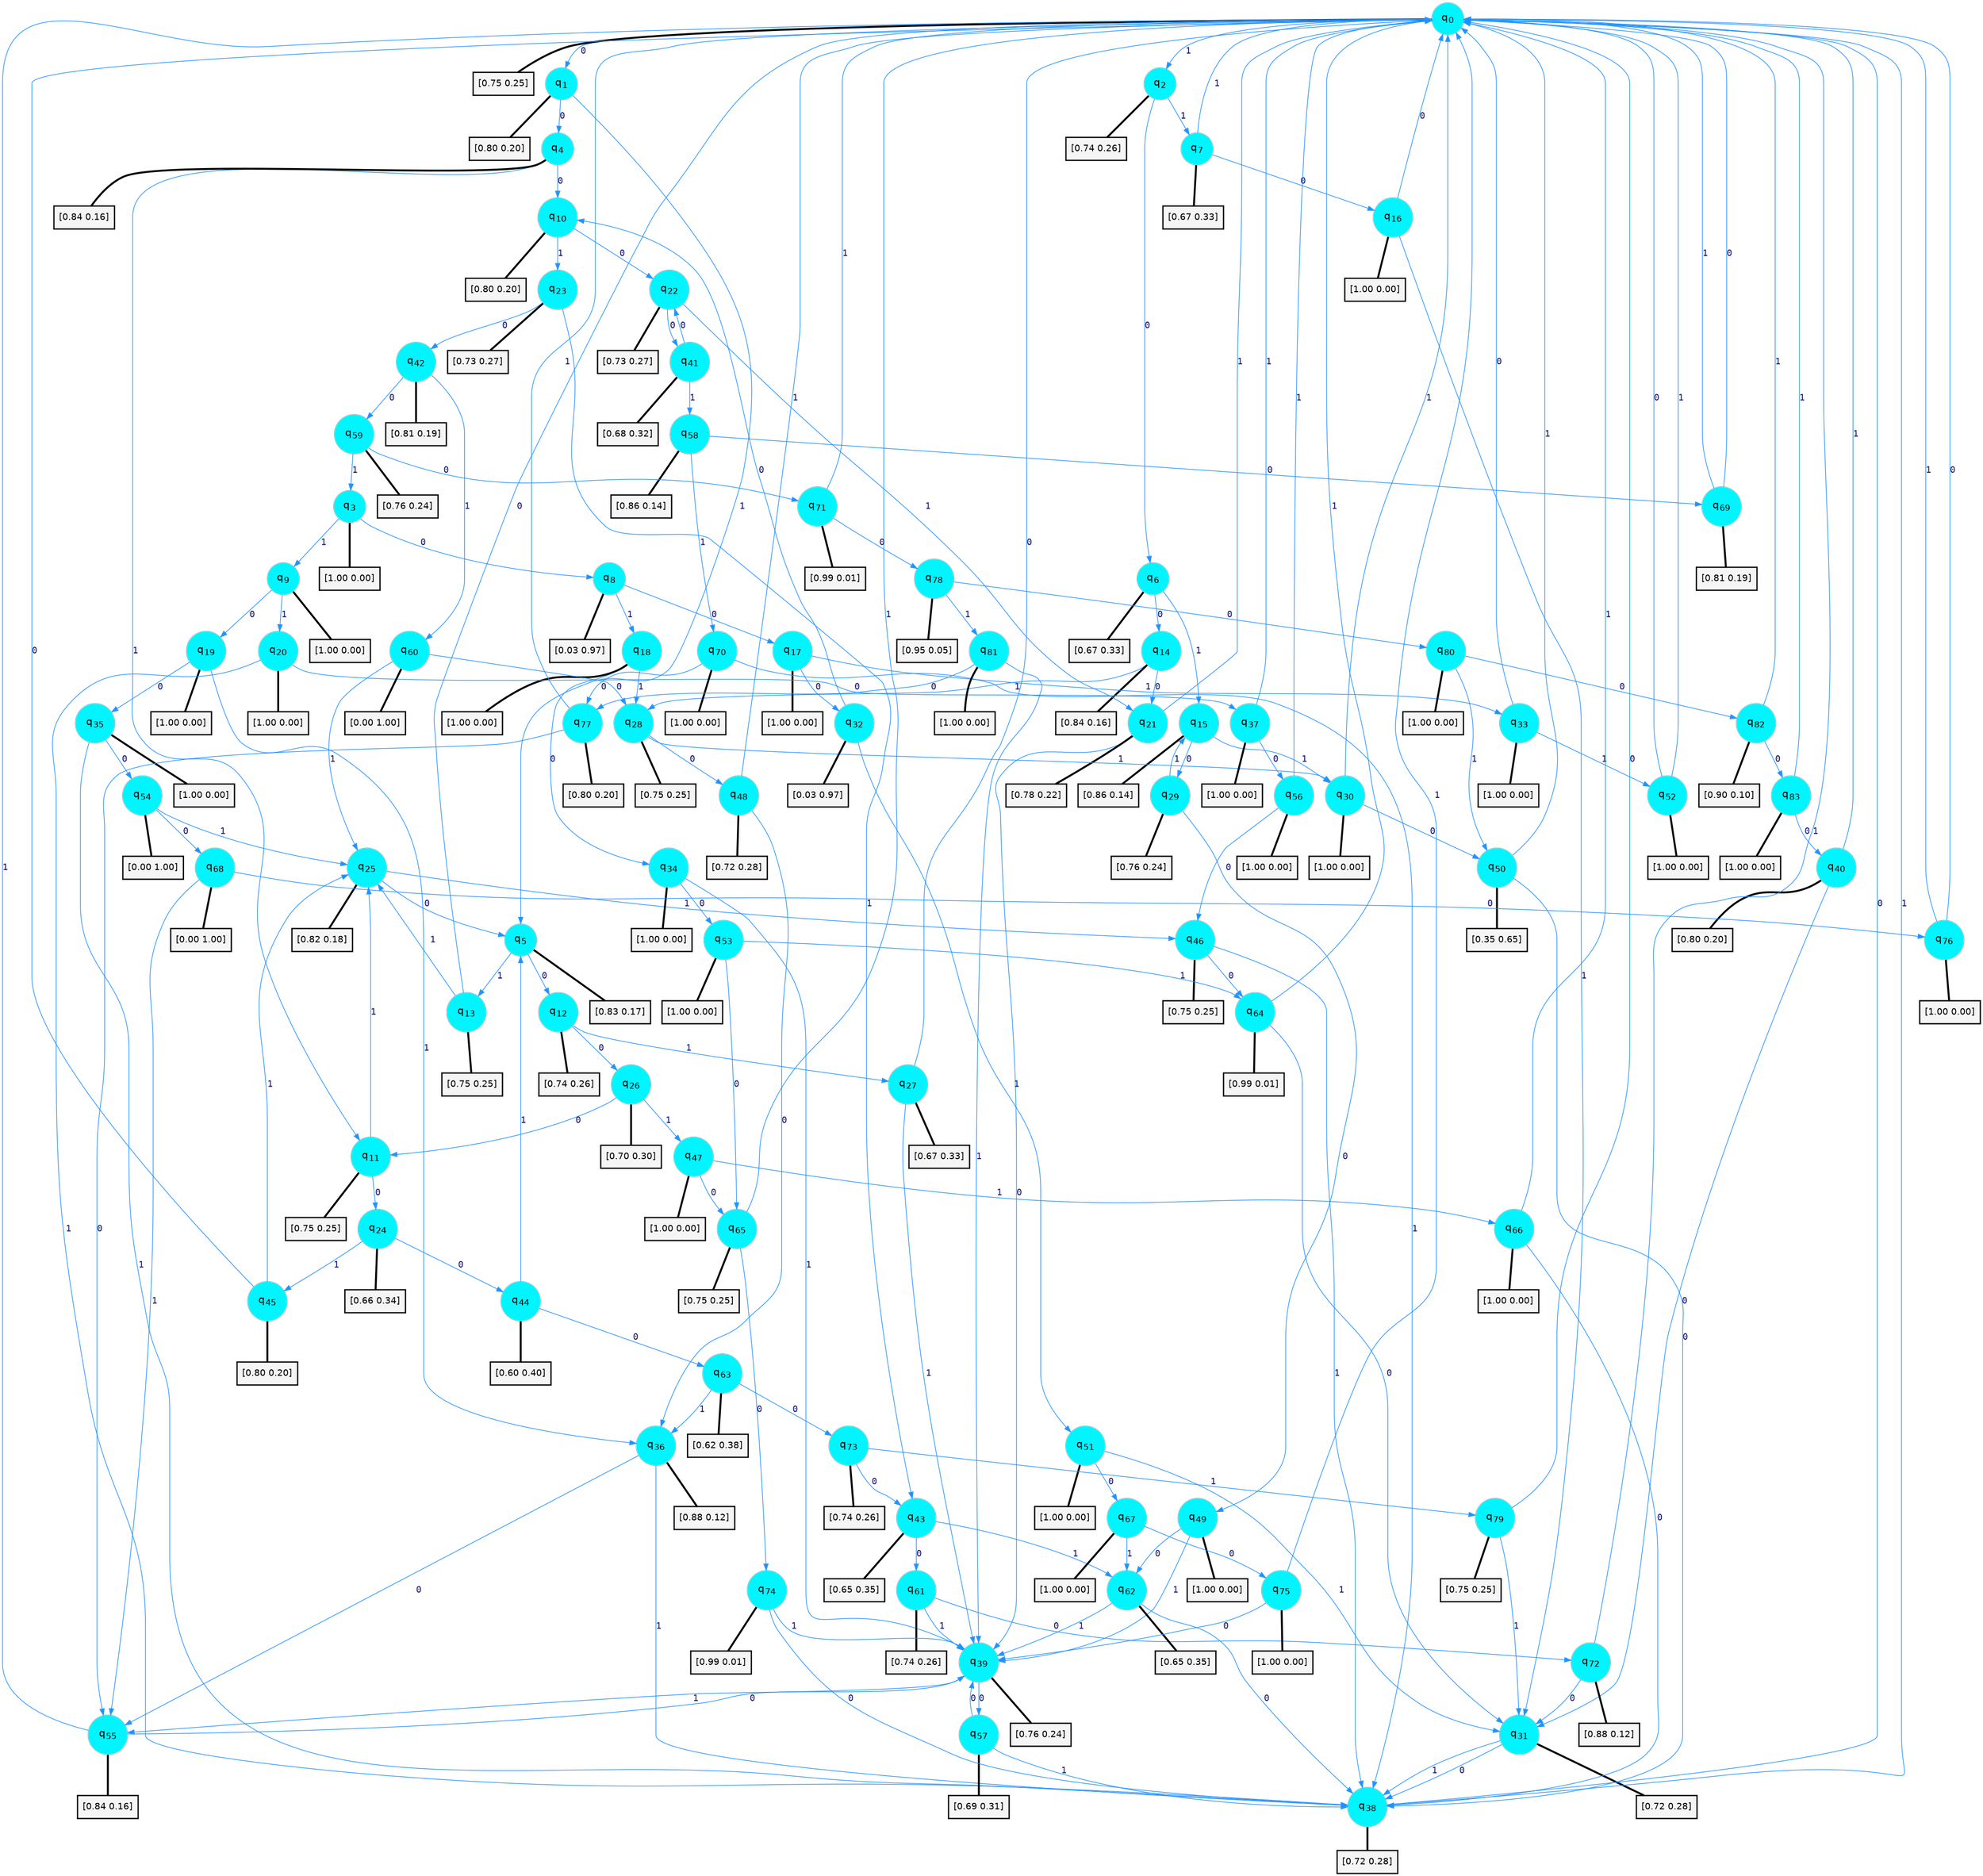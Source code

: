 digraph G {
graph [
bgcolor=transparent, dpi=300, rankdir=TD, size="40,25"];
node [
color=gray, fillcolor=turquoise1, fontcolor=black, fontname=Helvetica, fontsize=16, fontweight=bold, shape=circle, style=filled];
edge [
arrowsize=1, color=dodgerblue1, fontcolor=midnightblue, fontname=courier, fontweight=bold, penwidth=1, style=solid, weight=20];
0[label=<q<SUB>0</SUB>>];
1[label=<q<SUB>1</SUB>>];
2[label=<q<SUB>2</SUB>>];
3[label=<q<SUB>3</SUB>>];
4[label=<q<SUB>4</SUB>>];
5[label=<q<SUB>5</SUB>>];
6[label=<q<SUB>6</SUB>>];
7[label=<q<SUB>7</SUB>>];
8[label=<q<SUB>8</SUB>>];
9[label=<q<SUB>9</SUB>>];
10[label=<q<SUB>10</SUB>>];
11[label=<q<SUB>11</SUB>>];
12[label=<q<SUB>12</SUB>>];
13[label=<q<SUB>13</SUB>>];
14[label=<q<SUB>14</SUB>>];
15[label=<q<SUB>15</SUB>>];
16[label=<q<SUB>16</SUB>>];
17[label=<q<SUB>17</SUB>>];
18[label=<q<SUB>18</SUB>>];
19[label=<q<SUB>19</SUB>>];
20[label=<q<SUB>20</SUB>>];
21[label=<q<SUB>21</SUB>>];
22[label=<q<SUB>22</SUB>>];
23[label=<q<SUB>23</SUB>>];
24[label=<q<SUB>24</SUB>>];
25[label=<q<SUB>25</SUB>>];
26[label=<q<SUB>26</SUB>>];
27[label=<q<SUB>27</SUB>>];
28[label=<q<SUB>28</SUB>>];
29[label=<q<SUB>29</SUB>>];
30[label=<q<SUB>30</SUB>>];
31[label=<q<SUB>31</SUB>>];
32[label=<q<SUB>32</SUB>>];
33[label=<q<SUB>33</SUB>>];
34[label=<q<SUB>34</SUB>>];
35[label=<q<SUB>35</SUB>>];
36[label=<q<SUB>36</SUB>>];
37[label=<q<SUB>37</SUB>>];
38[label=<q<SUB>38</SUB>>];
39[label=<q<SUB>39</SUB>>];
40[label=<q<SUB>40</SUB>>];
41[label=<q<SUB>41</SUB>>];
42[label=<q<SUB>42</SUB>>];
43[label=<q<SUB>43</SUB>>];
44[label=<q<SUB>44</SUB>>];
45[label=<q<SUB>45</SUB>>];
46[label=<q<SUB>46</SUB>>];
47[label=<q<SUB>47</SUB>>];
48[label=<q<SUB>48</SUB>>];
49[label=<q<SUB>49</SUB>>];
50[label=<q<SUB>50</SUB>>];
51[label=<q<SUB>51</SUB>>];
52[label=<q<SUB>52</SUB>>];
53[label=<q<SUB>53</SUB>>];
54[label=<q<SUB>54</SUB>>];
55[label=<q<SUB>55</SUB>>];
56[label=<q<SUB>56</SUB>>];
57[label=<q<SUB>57</SUB>>];
58[label=<q<SUB>58</SUB>>];
59[label=<q<SUB>59</SUB>>];
60[label=<q<SUB>60</SUB>>];
61[label=<q<SUB>61</SUB>>];
62[label=<q<SUB>62</SUB>>];
63[label=<q<SUB>63</SUB>>];
64[label=<q<SUB>64</SUB>>];
65[label=<q<SUB>65</SUB>>];
66[label=<q<SUB>66</SUB>>];
67[label=<q<SUB>67</SUB>>];
68[label=<q<SUB>68</SUB>>];
69[label=<q<SUB>69</SUB>>];
70[label=<q<SUB>70</SUB>>];
71[label=<q<SUB>71</SUB>>];
72[label=<q<SUB>72</SUB>>];
73[label=<q<SUB>73</SUB>>];
74[label=<q<SUB>74</SUB>>];
75[label=<q<SUB>75</SUB>>];
76[label=<q<SUB>76</SUB>>];
77[label=<q<SUB>77</SUB>>];
78[label=<q<SUB>78</SUB>>];
79[label=<q<SUB>79</SUB>>];
80[label=<q<SUB>80</SUB>>];
81[label=<q<SUB>81</SUB>>];
82[label=<q<SUB>82</SUB>>];
83[label=<q<SUB>83</SUB>>];
84[label="[0.75 0.25]", shape=box,fontcolor=black, fontname=Helvetica, fontsize=14, penwidth=2, fillcolor=whitesmoke,color=black];
85[label="[0.80 0.20]", shape=box,fontcolor=black, fontname=Helvetica, fontsize=14, penwidth=2, fillcolor=whitesmoke,color=black];
86[label="[0.74 0.26]", shape=box,fontcolor=black, fontname=Helvetica, fontsize=14, penwidth=2, fillcolor=whitesmoke,color=black];
87[label="[1.00 0.00]", shape=box,fontcolor=black, fontname=Helvetica, fontsize=14, penwidth=2, fillcolor=whitesmoke,color=black];
88[label="[0.84 0.16]", shape=box,fontcolor=black, fontname=Helvetica, fontsize=14, penwidth=2, fillcolor=whitesmoke,color=black];
89[label="[0.83 0.17]", shape=box,fontcolor=black, fontname=Helvetica, fontsize=14, penwidth=2, fillcolor=whitesmoke,color=black];
90[label="[0.67 0.33]", shape=box,fontcolor=black, fontname=Helvetica, fontsize=14, penwidth=2, fillcolor=whitesmoke,color=black];
91[label="[0.67 0.33]", shape=box,fontcolor=black, fontname=Helvetica, fontsize=14, penwidth=2, fillcolor=whitesmoke,color=black];
92[label="[0.03 0.97]", shape=box,fontcolor=black, fontname=Helvetica, fontsize=14, penwidth=2, fillcolor=whitesmoke,color=black];
93[label="[1.00 0.00]", shape=box,fontcolor=black, fontname=Helvetica, fontsize=14, penwidth=2, fillcolor=whitesmoke,color=black];
94[label="[0.80 0.20]", shape=box,fontcolor=black, fontname=Helvetica, fontsize=14, penwidth=2, fillcolor=whitesmoke,color=black];
95[label="[0.75 0.25]", shape=box,fontcolor=black, fontname=Helvetica, fontsize=14, penwidth=2, fillcolor=whitesmoke,color=black];
96[label="[0.74 0.26]", shape=box,fontcolor=black, fontname=Helvetica, fontsize=14, penwidth=2, fillcolor=whitesmoke,color=black];
97[label="[0.75 0.25]", shape=box,fontcolor=black, fontname=Helvetica, fontsize=14, penwidth=2, fillcolor=whitesmoke,color=black];
98[label="[0.84 0.16]", shape=box,fontcolor=black, fontname=Helvetica, fontsize=14, penwidth=2, fillcolor=whitesmoke,color=black];
99[label="[0.86 0.14]", shape=box,fontcolor=black, fontname=Helvetica, fontsize=14, penwidth=2, fillcolor=whitesmoke,color=black];
100[label="[1.00 0.00]", shape=box,fontcolor=black, fontname=Helvetica, fontsize=14, penwidth=2, fillcolor=whitesmoke,color=black];
101[label="[1.00 0.00]", shape=box,fontcolor=black, fontname=Helvetica, fontsize=14, penwidth=2, fillcolor=whitesmoke,color=black];
102[label="[1.00 0.00]", shape=box,fontcolor=black, fontname=Helvetica, fontsize=14, penwidth=2, fillcolor=whitesmoke,color=black];
103[label="[1.00 0.00]", shape=box,fontcolor=black, fontname=Helvetica, fontsize=14, penwidth=2, fillcolor=whitesmoke,color=black];
104[label="[1.00 0.00]", shape=box,fontcolor=black, fontname=Helvetica, fontsize=14, penwidth=2, fillcolor=whitesmoke,color=black];
105[label="[0.78 0.22]", shape=box,fontcolor=black, fontname=Helvetica, fontsize=14, penwidth=2, fillcolor=whitesmoke,color=black];
106[label="[0.73 0.27]", shape=box,fontcolor=black, fontname=Helvetica, fontsize=14, penwidth=2, fillcolor=whitesmoke,color=black];
107[label="[0.73 0.27]", shape=box,fontcolor=black, fontname=Helvetica, fontsize=14, penwidth=2, fillcolor=whitesmoke,color=black];
108[label="[0.66 0.34]", shape=box,fontcolor=black, fontname=Helvetica, fontsize=14, penwidth=2, fillcolor=whitesmoke,color=black];
109[label="[0.82 0.18]", shape=box,fontcolor=black, fontname=Helvetica, fontsize=14, penwidth=2, fillcolor=whitesmoke,color=black];
110[label="[0.70 0.30]", shape=box,fontcolor=black, fontname=Helvetica, fontsize=14, penwidth=2, fillcolor=whitesmoke,color=black];
111[label="[0.67 0.33]", shape=box,fontcolor=black, fontname=Helvetica, fontsize=14, penwidth=2, fillcolor=whitesmoke,color=black];
112[label="[0.75 0.25]", shape=box,fontcolor=black, fontname=Helvetica, fontsize=14, penwidth=2, fillcolor=whitesmoke,color=black];
113[label="[0.76 0.24]", shape=box,fontcolor=black, fontname=Helvetica, fontsize=14, penwidth=2, fillcolor=whitesmoke,color=black];
114[label="[1.00 0.00]", shape=box,fontcolor=black, fontname=Helvetica, fontsize=14, penwidth=2, fillcolor=whitesmoke,color=black];
115[label="[0.72 0.28]", shape=box,fontcolor=black, fontname=Helvetica, fontsize=14, penwidth=2, fillcolor=whitesmoke,color=black];
116[label="[0.03 0.97]", shape=box,fontcolor=black, fontname=Helvetica, fontsize=14, penwidth=2, fillcolor=whitesmoke,color=black];
117[label="[1.00 0.00]", shape=box,fontcolor=black, fontname=Helvetica, fontsize=14, penwidth=2, fillcolor=whitesmoke,color=black];
118[label="[1.00 0.00]", shape=box,fontcolor=black, fontname=Helvetica, fontsize=14, penwidth=2, fillcolor=whitesmoke,color=black];
119[label="[1.00 0.00]", shape=box,fontcolor=black, fontname=Helvetica, fontsize=14, penwidth=2, fillcolor=whitesmoke,color=black];
120[label="[0.88 0.12]", shape=box,fontcolor=black, fontname=Helvetica, fontsize=14, penwidth=2, fillcolor=whitesmoke,color=black];
121[label="[1.00 0.00]", shape=box,fontcolor=black, fontname=Helvetica, fontsize=14, penwidth=2, fillcolor=whitesmoke,color=black];
122[label="[0.72 0.28]", shape=box,fontcolor=black, fontname=Helvetica, fontsize=14, penwidth=2, fillcolor=whitesmoke,color=black];
123[label="[0.76 0.24]", shape=box,fontcolor=black, fontname=Helvetica, fontsize=14, penwidth=2, fillcolor=whitesmoke,color=black];
124[label="[0.80 0.20]", shape=box,fontcolor=black, fontname=Helvetica, fontsize=14, penwidth=2, fillcolor=whitesmoke,color=black];
125[label="[0.68 0.32]", shape=box,fontcolor=black, fontname=Helvetica, fontsize=14, penwidth=2, fillcolor=whitesmoke,color=black];
126[label="[0.81 0.19]", shape=box,fontcolor=black, fontname=Helvetica, fontsize=14, penwidth=2, fillcolor=whitesmoke,color=black];
127[label="[0.65 0.35]", shape=box,fontcolor=black, fontname=Helvetica, fontsize=14, penwidth=2, fillcolor=whitesmoke,color=black];
128[label="[0.60 0.40]", shape=box,fontcolor=black, fontname=Helvetica, fontsize=14, penwidth=2, fillcolor=whitesmoke,color=black];
129[label="[0.80 0.20]", shape=box,fontcolor=black, fontname=Helvetica, fontsize=14, penwidth=2, fillcolor=whitesmoke,color=black];
130[label="[0.75 0.25]", shape=box,fontcolor=black, fontname=Helvetica, fontsize=14, penwidth=2, fillcolor=whitesmoke,color=black];
131[label="[1.00 0.00]", shape=box,fontcolor=black, fontname=Helvetica, fontsize=14, penwidth=2, fillcolor=whitesmoke,color=black];
132[label="[0.72 0.28]", shape=box,fontcolor=black, fontname=Helvetica, fontsize=14, penwidth=2, fillcolor=whitesmoke,color=black];
133[label="[1.00 0.00]", shape=box,fontcolor=black, fontname=Helvetica, fontsize=14, penwidth=2, fillcolor=whitesmoke,color=black];
134[label="[0.35 0.65]", shape=box,fontcolor=black, fontname=Helvetica, fontsize=14, penwidth=2, fillcolor=whitesmoke,color=black];
135[label="[1.00 0.00]", shape=box,fontcolor=black, fontname=Helvetica, fontsize=14, penwidth=2, fillcolor=whitesmoke,color=black];
136[label="[1.00 0.00]", shape=box,fontcolor=black, fontname=Helvetica, fontsize=14, penwidth=2, fillcolor=whitesmoke,color=black];
137[label="[1.00 0.00]", shape=box,fontcolor=black, fontname=Helvetica, fontsize=14, penwidth=2, fillcolor=whitesmoke,color=black];
138[label="[0.00 1.00]", shape=box,fontcolor=black, fontname=Helvetica, fontsize=14, penwidth=2, fillcolor=whitesmoke,color=black];
139[label="[0.84 0.16]", shape=box,fontcolor=black, fontname=Helvetica, fontsize=14, penwidth=2, fillcolor=whitesmoke,color=black];
140[label="[1.00 0.00]", shape=box,fontcolor=black, fontname=Helvetica, fontsize=14, penwidth=2, fillcolor=whitesmoke,color=black];
141[label="[0.69 0.31]", shape=box,fontcolor=black, fontname=Helvetica, fontsize=14, penwidth=2, fillcolor=whitesmoke,color=black];
142[label="[0.86 0.14]", shape=box,fontcolor=black, fontname=Helvetica, fontsize=14, penwidth=2, fillcolor=whitesmoke,color=black];
143[label="[0.76 0.24]", shape=box,fontcolor=black, fontname=Helvetica, fontsize=14, penwidth=2, fillcolor=whitesmoke,color=black];
144[label="[0.00 1.00]", shape=box,fontcolor=black, fontname=Helvetica, fontsize=14, penwidth=2, fillcolor=whitesmoke,color=black];
145[label="[0.74 0.26]", shape=box,fontcolor=black, fontname=Helvetica, fontsize=14, penwidth=2, fillcolor=whitesmoke,color=black];
146[label="[0.65 0.35]", shape=box,fontcolor=black, fontname=Helvetica, fontsize=14, penwidth=2, fillcolor=whitesmoke,color=black];
147[label="[0.62 0.38]", shape=box,fontcolor=black, fontname=Helvetica, fontsize=14, penwidth=2, fillcolor=whitesmoke,color=black];
148[label="[0.99 0.01]", shape=box,fontcolor=black, fontname=Helvetica, fontsize=14, penwidth=2, fillcolor=whitesmoke,color=black];
149[label="[0.75 0.25]", shape=box,fontcolor=black, fontname=Helvetica, fontsize=14, penwidth=2, fillcolor=whitesmoke,color=black];
150[label="[1.00 0.00]", shape=box,fontcolor=black, fontname=Helvetica, fontsize=14, penwidth=2, fillcolor=whitesmoke,color=black];
151[label="[1.00 0.00]", shape=box,fontcolor=black, fontname=Helvetica, fontsize=14, penwidth=2, fillcolor=whitesmoke,color=black];
152[label="[0.00 1.00]", shape=box,fontcolor=black, fontname=Helvetica, fontsize=14, penwidth=2, fillcolor=whitesmoke,color=black];
153[label="[0.81 0.19]", shape=box,fontcolor=black, fontname=Helvetica, fontsize=14, penwidth=2, fillcolor=whitesmoke,color=black];
154[label="[1.00 0.00]", shape=box,fontcolor=black, fontname=Helvetica, fontsize=14, penwidth=2, fillcolor=whitesmoke,color=black];
155[label="[0.99 0.01]", shape=box,fontcolor=black, fontname=Helvetica, fontsize=14, penwidth=2, fillcolor=whitesmoke,color=black];
156[label="[0.88 0.12]", shape=box,fontcolor=black, fontname=Helvetica, fontsize=14, penwidth=2, fillcolor=whitesmoke,color=black];
157[label="[0.74 0.26]", shape=box,fontcolor=black, fontname=Helvetica, fontsize=14, penwidth=2, fillcolor=whitesmoke,color=black];
158[label="[0.99 0.01]", shape=box,fontcolor=black, fontname=Helvetica, fontsize=14, penwidth=2, fillcolor=whitesmoke,color=black];
159[label="[1.00 0.00]", shape=box,fontcolor=black, fontname=Helvetica, fontsize=14, penwidth=2, fillcolor=whitesmoke,color=black];
160[label="[1.00 0.00]", shape=box,fontcolor=black, fontname=Helvetica, fontsize=14, penwidth=2, fillcolor=whitesmoke,color=black];
161[label="[0.80 0.20]", shape=box,fontcolor=black, fontname=Helvetica, fontsize=14, penwidth=2, fillcolor=whitesmoke,color=black];
162[label="[0.95 0.05]", shape=box,fontcolor=black, fontname=Helvetica, fontsize=14, penwidth=2, fillcolor=whitesmoke,color=black];
163[label="[0.75 0.25]", shape=box,fontcolor=black, fontname=Helvetica, fontsize=14, penwidth=2, fillcolor=whitesmoke,color=black];
164[label="[1.00 0.00]", shape=box,fontcolor=black, fontname=Helvetica, fontsize=14, penwidth=2, fillcolor=whitesmoke,color=black];
165[label="[1.00 0.00]", shape=box,fontcolor=black, fontname=Helvetica, fontsize=14, penwidth=2, fillcolor=whitesmoke,color=black];
166[label="[0.90 0.10]", shape=box,fontcolor=black, fontname=Helvetica, fontsize=14, penwidth=2, fillcolor=whitesmoke,color=black];
167[label="[1.00 0.00]", shape=box,fontcolor=black, fontname=Helvetica, fontsize=14, penwidth=2, fillcolor=whitesmoke,color=black];
0->1 [label=0];
0->2 [label=1];
0->84 [arrowhead=none, penwidth=3,color=black];
1->4 [label=0];
1->5 [label=1];
1->85 [arrowhead=none, penwidth=3,color=black];
2->6 [label=0];
2->7 [label=1];
2->86 [arrowhead=none, penwidth=3,color=black];
3->8 [label=0];
3->9 [label=1];
3->87 [arrowhead=none, penwidth=3,color=black];
4->10 [label=0];
4->11 [label=1];
4->88 [arrowhead=none, penwidth=3,color=black];
5->12 [label=0];
5->13 [label=1];
5->89 [arrowhead=none, penwidth=3,color=black];
6->14 [label=0];
6->15 [label=1];
6->90 [arrowhead=none, penwidth=3,color=black];
7->16 [label=0];
7->0 [label=1];
7->91 [arrowhead=none, penwidth=3,color=black];
8->17 [label=0];
8->18 [label=1];
8->92 [arrowhead=none, penwidth=3,color=black];
9->19 [label=0];
9->20 [label=1];
9->93 [arrowhead=none, penwidth=3,color=black];
10->22 [label=0];
10->23 [label=1];
10->94 [arrowhead=none, penwidth=3,color=black];
11->24 [label=0];
11->25 [label=1];
11->95 [arrowhead=none, penwidth=3,color=black];
12->26 [label=0];
12->27 [label=1];
12->96 [arrowhead=none, penwidth=3,color=black];
13->0 [label=0];
13->25 [label=1];
13->97 [arrowhead=none, penwidth=3,color=black];
14->21 [label=0];
14->28 [label=1];
14->98 [arrowhead=none, penwidth=3,color=black];
15->29 [label=0];
15->30 [label=1];
15->99 [arrowhead=none, penwidth=3,color=black];
16->0 [label=0];
16->31 [label=1];
16->100 [arrowhead=none, penwidth=3,color=black];
17->32 [label=0];
17->33 [label=1];
17->101 [arrowhead=none, penwidth=3,color=black];
18->34 [label=0];
18->28 [label=1];
18->102 [arrowhead=none, penwidth=3,color=black];
19->35 [label=0];
19->36 [label=1];
19->103 [arrowhead=none, penwidth=3,color=black];
20->37 [label=0];
20->38 [label=1];
20->104 [arrowhead=none, penwidth=3,color=black];
21->39 [label=0];
21->0 [label=1];
21->105 [arrowhead=none, penwidth=3,color=black];
22->41 [label=0];
22->21 [label=1];
22->106 [arrowhead=none, penwidth=3,color=black];
23->42 [label=0];
23->43 [label=1];
23->107 [arrowhead=none, penwidth=3,color=black];
24->44 [label=0];
24->45 [label=1];
24->108 [arrowhead=none, penwidth=3,color=black];
25->5 [label=0];
25->46 [label=1];
25->109 [arrowhead=none, penwidth=3,color=black];
26->11 [label=0];
26->47 [label=1];
26->110 [arrowhead=none, penwidth=3,color=black];
27->0 [label=0];
27->39 [label=1];
27->111 [arrowhead=none, penwidth=3,color=black];
28->48 [label=0];
28->30 [label=1];
28->112 [arrowhead=none, penwidth=3,color=black];
29->49 [label=0];
29->15 [label=1];
29->113 [arrowhead=none, penwidth=3,color=black];
30->50 [label=0];
30->0 [label=1];
30->114 [arrowhead=none, penwidth=3,color=black];
31->38 [label=0];
31->38 [label=1];
31->115 [arrowhead=none, penwidth=3,color=black];
32->10 [label=0];
32->51 [label=1];
32->116 [arrowhead=none, penwidth=3,color=black];
33->0 [label=0];
33->52 [label=1];
33->117 [arrowhead=none, penwidth=3,color=black];
34->53 [label=0];
34->39 [label=1];
34->118 [arrowhead=none, penwidth=3,color=black];
35->54 [label=0];
35->38 [label=1];
35->119 [arrowhead=none, penwidth=3,color=black];
36->55 [label=0];
36->38 [label=1];
36->120 [arrowhead=none, penwidth=3,color=black];
37->56 [label=0];
37->0 [label=1];
37->121 [arrowhead=none, penwidth=3,color=black];
38->0 [label=0];
38->0 [label=1];
38->122 [arrowhead=none, penwidth=3,color=black];
39->57 [label=0];
39->55 [label=1];
39->123 [arrowhead=none, penwidth=3,color=black];
40->31 [label=0];
40->0 [label=1];
40->124 [arrowhead=none, penwidth=3,color=black];
41->22 [label=0];
41->58 [label=1];
41->125 [arrowhead=none, penwidth=3,color=black];
42->59 [label=0];
42->60 [label=1];
42->126 [arrowhead=none, penwidth=3,color=black];
43->61 [label=0];
43->62 [label=1];
43->127 [arrowhead=none, penwidth=3,color=black];
44->63 [label=0];
44->5 [label=1];
44->128 [arrowhead=none, penwidth=3,color=black];
45->0 [label=0];
45->25 [label=1];
45->129 [arrowhead=none, penwidth=3,color=black];
46->64 [label=0];
46->38 [label=1];
46->130 [arrowhead=none, penwidth=3,color=black];
47->65 [label=0];
47->66 [label=1];
47->131 [arrowhead=none, penwidth=3,color=black];
48->36 [label=0];
48->0 [label=1];
48->132 [arrowhead=none, penwidth=3,color=black];
49->62 [label=0];
49->39 [label=1];
49->133 [arrowhead=none, penwidth=3,color=black];
50->38 [label=0];
50->0 [label=1];
50->134 [arrowhead=none, penwidth=3,color=black];
51->67 [label=0];
51->31 [label=1];
51->135 [arrowhead=none, penwidth=3,color=black];
52->0 [label=0];
52->0 [label=1];
52->136 [arrowhead=none, penwidth=3,color=black];
53->65 [label=0];
53->64 [label=1];
53->137 [arrowhead=none, penwidth=3,color=black];
54->68 [label=0];
54->25 [label=1];
54->138 [arrowhead=none, penwidth=3,color=black];
55->39 [label=0];
55->0 [label=1];
55->139 [arrowhead=none, penwidth=3,color=black];
56->46 [label=0];
56->0 [label=1];
56->140 [arrowhead=none, penwidth=3,color=black];
57->39 [label=0];
57->38 [label=1];
57->141 [arrowhead=none, penwidth=3,color=black];
58->69 [label=0];
58->70 [label=1];
58->142 [arrowhead=none, penwidth=3,color=black];
59->71 [label=0];
59->3 [label=1];
59->143 [arrowhead=none, penwidth=3,color=black];
60->28 [label=0];
60->25 [label=1];
60->144 [arrowhead=none, penwidth=3,color=black];
61->72 [label=0];
61->39 [label=1];
61->145 [arrowhead=none, penwidth=3,color=black];
62->38 [label=0];
62->39 [label=1];
62->146 [arrowhead=none, penwidth=3,color=black];
63->73 [label=0];
63->36 [label=1];
63->147 [arrowhead=none, penwidth=3,color=black];
64->31 [label=0];
64->0 [label=1];
64->148 [arrowhead=none, penwidth=3,color=black];
65->74 [label=0];
65->0 [label=1];
65->149 [arrowhead=none, penwidth=3,color=black];
66->38 [label=0];
66->0 [label=1];
66->150 [arrowhead=none, penwidth=3,color=black];
67->75 [label=0];
67->62 [label=1];
67->151 [arrowhead=none, penwidth=3,color=black];
68->76 [label=0];
68->55 [label=1];
68->152 [arrowhead=none, penwidth=3,color=black];
69->0 [label=0];
69->0 [label=1];
69->153 [arrowhead=none, penwidth=3,color=black];
70->77 [label=0];
70->38 [label=1];
70->154 [arrowhead=none, penwidth=3,color=black];
71->78 [label=0];
71->0 [label=1];
71->155 [arrowhead=none, penwidth=3,color=black];
72->31 [label=0];
72->0 [label=1];
72->156 [arrowhead=none, penwidth=3,color=black];
73->43 [label=0];
73->79 [label=1];
73->157 [arrowhead=none, penwidth=3,color=black];
74->38 [label=0];
74->39 [label=1];
74->158 [arrowhead=none, penwidth=3,color=black];
75->39 [label=0];
75->0 [label=1];
75->159 [arrowhead=none, penwidth=3,color=black];
76->0 [label=0];
76->0 [label=1];
76->160 [arrowhead=none, penwidth=3,color=black];
77->55 [label=0];
77->0 [label=1];
77->161 [arrowhead=none, penwidth=3,color=black];
78->80 [label=0];
78->81 [label=1];
78->162 [arrowhead=none, penwidth=3,color=black];
79->0 [label=0];
79->31 [label=1];
79->163 [arrowhead=none, penwidth=3,color=black];
80->82 [label=0];
80->50 [label=1];
80->164 [arrowhead=none, penwidth=3,color=black];
81->77 [label=0];
81->39 [label=1];
81->165 [arrowhead=none, penwidth=3,color=black];
82->83 [label=0];
82->0 [label=1];
82->166 [arrowhead=none, penwidth=3,color=black];
83->40 [label=0];
83->0 [label=1];
83->167 [arrowhead=none, penwidth=3,color=black];
}
